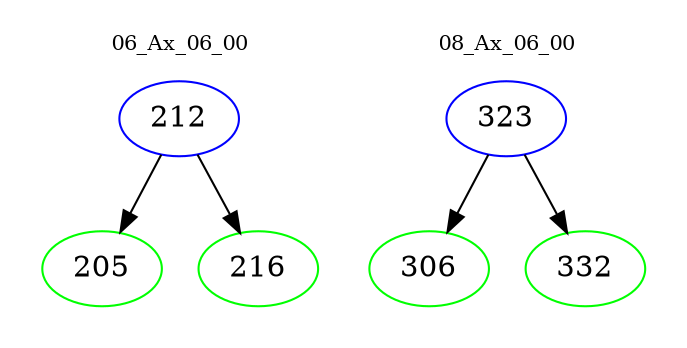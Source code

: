 digraph{
subgraph cluster_0 {
color = white
label = "06_Ax_06_00";
fontsize=10;
T0_212 [label="212", color="blue"]
T0_212 -> T0_205 [color="black"]
T0_205 [label="205", color="green"]
T0_212 -> T0_216 [color="black"]
T0_216 [label="216", color="green"]
}
subgraph cluster_1 {
color = white
label = "08_Ax_06_00";
fontsize=10;
T1_323 [label="323", color="blue"]
T1_323 -> T1_306 [color="black"]
T1_306 [label="306", color="green"]
T1_323 -> T1_332 [color="black"]
T1_332 [label="332", color="green"]
}
}
